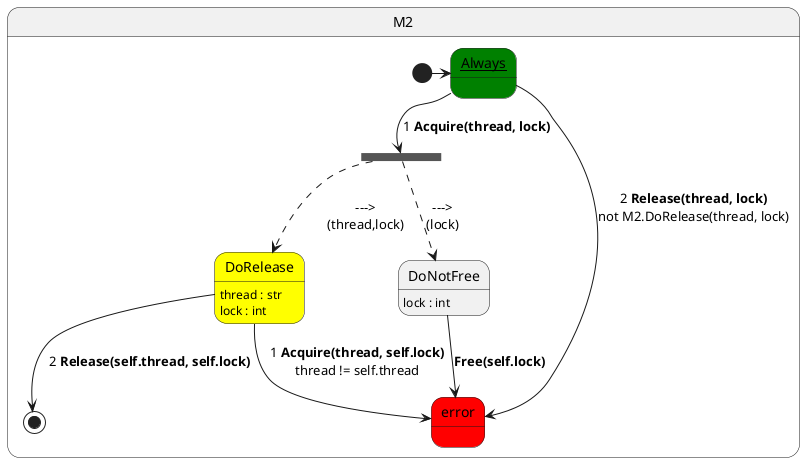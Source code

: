 @startuml
state M2{
  [*] -> __Always__
  state __Always__ #green
  state fork_state1 <<fork>>
  state DoRelease #yellow : thread : str\nlock : int
  state DoNotFree : lock : int
  __Always__ --> fork_state1 : 1 **Acquire(thread, lock)**
  fork_state1 -[dashed]-> DoRelease : \n--->\n(thread,lock)
  fork_state1 -[dashed]-> DoNotFree : \n--->\n(lock)
  state error #red
  __Always__ --> error : 2 **Release(thread, lock)**\nnot M2.DoRelease(thread, lock)
  state error #red
  DoRelease --> error : 1 **Acquire(thread, self.lock)**\nthread != self.thread
  DoRelease --> [*] : 2 **Release(self.thread, self.lock)**
  state error #red
  DoNotFree --> error : **Free(self.lock)**
}
@enduml